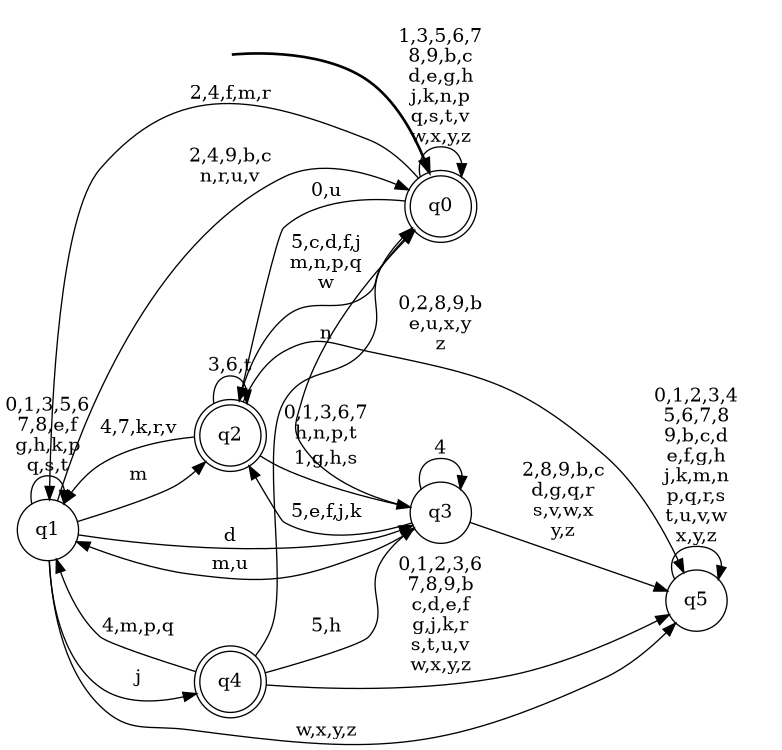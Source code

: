 digraph BlueStar {
__start0 [style = invis, shape = none, label = "", width = 0, height = 0];

rankdir=LR;
size="8,5";

s0 [style="rounded,filled", color="black", fillcolor="white" shape="doublecircle", label="q0"];
s1 [style="filled", color="black", fillcolor="white" shape="circle", label="q1"];
s2 [style="rounded,filled", color="black", fillcolor="white" shape="doublecircle", label="q2"];
s3 [style="filled", color="black", fillcolor="white" shape="circle", label="q3"];
s4 [style="rounded,filled", color="black", fillcolor="white" shape="doublecircle", label="q4"];
s5 [style="filled", color="black", fillcolor="white" shape="circle", label="q5"];
subgraph cluster_main { 
	graph [pad=".75", ranksep="0.15", nodesep="0.15"];
	 style=invis; 
	__start0 -> s0 [penwidth=2];
}
s0 -> s0 [label="1,3,5,6,7\n8,9,b,c\nd,e,g,h\nj,k,n,p\nq,s,t,v\nw,x,y,z"];
s0 -> s1 [label="2,4,f,m,r"];
s0 -> s2 [label="0,u"];
s1 -> s0 [label="2,4,9,b,c\nn,r,u,v"];
s1 -> s1 [label="0,1,3,5,6\n7,8,e,f\ng,h,k,p\nq,s,t"];
s1 -> s2 [label="m"];
s1 -> s3 [label="d"];
s1 -> s4 [label="j"];
s1 -> s5 [label="w,x,y,z"];
s2 -> s0 [label="5,c,d,f,j\nm,n,p,q\nw"];
s2 -> s1 [label="4,7,k,r,v"];
s2 -> s2 [label="3,6,t"];
s2 -> s3 [label="1,g,h,s"];
s2 -> s5 [label="0,2,8,9,b\ne,u,x,y\nz"];
s3 -> s0 [label="0,1,3,6,7\nh,n,p,t"];
s3 -> s1 [label="m,u"];
s3 -> s2 [label="5,e,f,j,k"];
s3 -> s3 [label="4"];
s3 -> s5 [label="2,8,9,b,c\nd,g,q,r\ns,v,w,x\ny,z"];
s4 -> s0 [label="n"];
s4 -> s1 [label="4,m,p,q"];
s4 -> s3 [label="5,h"];
s4 -> s5 [label="0,1,2,3,6\n7,8,9,b\nc,d,e,f\ng,j,k,r\ns,t,u,v\nw,x,y,z"];
s5 -> s5 [label="0,1,2,3,4\n5,6,7,8\n9,b,c,d\ne,f,g,h\nj,k,m,n\np,q,r,s\nt,u,v,w\nx,y,z"];

}